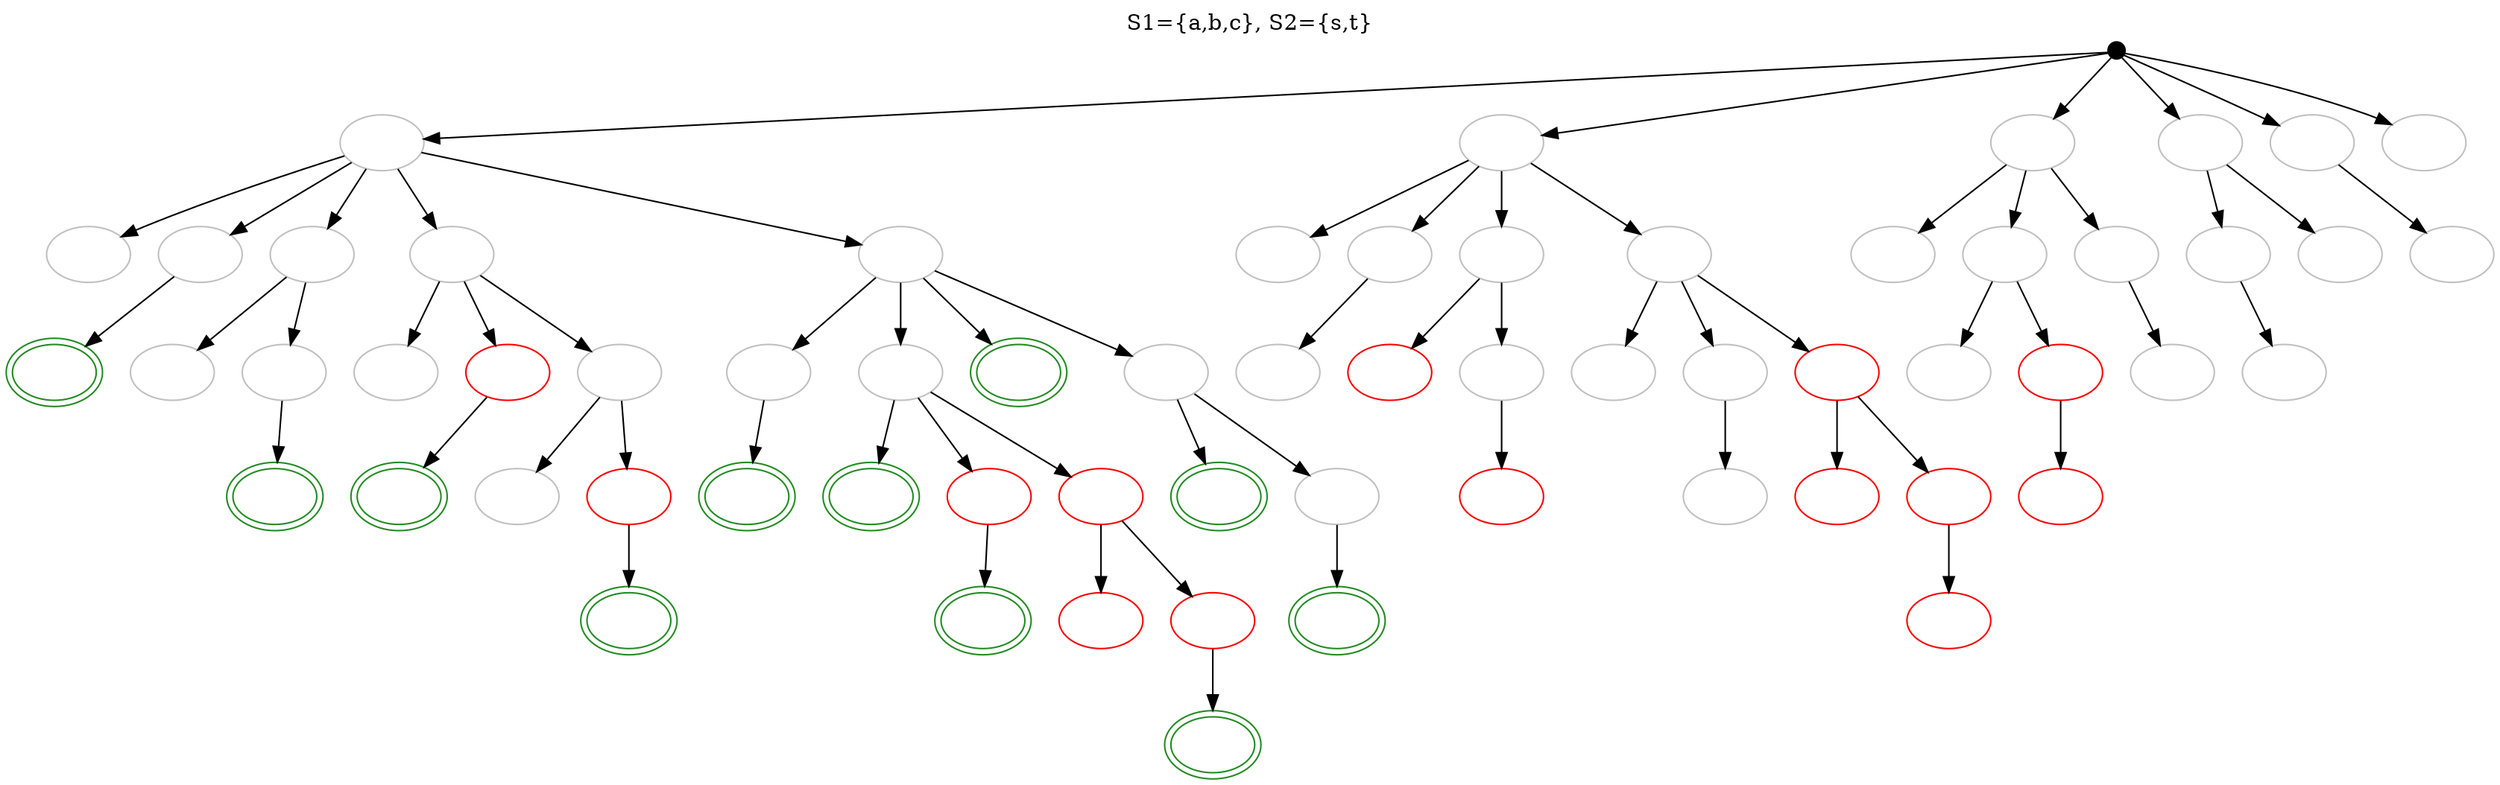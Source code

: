 digraph RelationGraph{
"" [style=filled fillcolor=black width=0.15 height=0.15]
label="S1={a,b,c}, S2={s,t}";
labelloc="t";
node [color=grey label=""]
"(a,s),(b,s),(c,s),(a,t),(b,t),(c,t)
p=3"[color=forestgreen peripheries=2]
"(b,s),(c,s),(a,t),(b,t),(c,t)
p=3"[color=red]
"(a,s),(c,s),(a,t),(b,t),(c,t)
p=3"[color=forestgreen peripheries=2]
"(a,s),(b,s),(a,t),(b,t),(c,t)
p=3"[color=forestgreen peripheries=2]
"(a,s),(b,s),(c,s),(b,t),(c,t)
p=3"[color=forestgreen peripheries=2]
"(a,s),(b,s),(c,s),(a,t),(c,t)
p=3"[color=red]
"(a,s),(b,s),(c,s),(a,t),(b,t)
p=3"[color=red]
"(c,s),(a,t),(b,t),(c,t)
p=3"[color=red]
"(b,s),(a,t),(b,t),(c,t)
p=3"[color=red]
"(b,s),(c,s),(b,t),(c,t)
p=2"[fontcolor=grey]
"(b,s),(c,s),(a,t),(c,t)
p=2"[color=red]
"(b,s),(c,s),(a,t),(b,t)
p=2"[color=red]
"(a,s),(c,s),(a,t),(c,t)
p=2"[fontcolor=grey]
"(a,s),(c,s),(a,t),(b,t)
p=2"[color=red]
"(a,s),(b,s),(b,t),(c,t)
p=2"[color=forestgreen peripheries=2]
"(a,s),(b,s),(a,t),(c,t)
p=2"[color=forestgreen peripheries=2]
"(a,s),(b,s),(a,t),(b,t)
p=2"[fontcolor=grey]
"(a,s),(b,s),(c,s),(c,t)
p=3"[color=forestgreen peripheries=2]
"(a,s),(b,s),(c,s),(b,t)
p=3"[color=red]
"(a,s),(b,s),(c,s),(a,t)
p=3"[color=red]
"(c,s),(a,t),(c,t)
p=2"[fontcolor=grey]
"(c,s),(a,t),(b,t)
p=2"[color=red]
"(b,s),(a,t),(c,t)
p=2"[color=red]
"(b,s),(a,t),(b,t)
p=2"[fontcolor=grey]
"(b,s),(c,s),(c,t)
p=2"[fontcolor=grey]
"(b,s),(c,s),(b,t)
p=2"[fontcolor=grey]
"(b,s),(c,s),(a,t)
p=2"[color=red]
"(a,s),(b,t),(c,t)
p=2"[color=forestgreen peripheries=2]
"(a,s),(a,t),(c,t)
p=2"[fontcolor=grey]
"(a,s),(c,s),(c,t)
p=2"[fontcolor=grey]
"(a,s),(c,s),(b,t)
p=2"[color=red]
"(a,s),(b,s),(b,t)
p=2"[fontcolor=grey]
"(a,s),(b,s),(c,s)
p=3"[fontcolor=grey]
"(a,s),(a,t),(b,t)
p=2"[fontcolor=grey]
"(b,t),(c,t)
p=2"[fontcolor=grey]
"(a,t),(b,t)
p=2"[fontcolor=grey]
"(a,s),(c,s),(a,t)
p=2"[fontcolor=grey]
"(c,s),(c,t)
p=2"[fontcolor=grey]
"(a,s),(b,s),(c,t)
p=2"[color=forestgreen peripheries=2]
"(c,s),(a,t)
p=1"[fontcolor=grey]
"(a,s),(b,s),(a,t)
p=2"[fontcolor=grey]
"(b,s),(c,t)
p=1"[fontcolor=grey]
"(b,s),(b,t)
p=2"[fontcolor=grey]
"(a,s),(c,t)
p=1"[fontcolor=grey]
"(a,s),(a,t),(b,t),(c,t)
p=3"[color=forestgreen peripheries=2]
"(b,s),(a,t)
p=1"[fontcolor=grey]
"(a,s),(c,s),(b,t),(c,t)
p=2"[color=forestgreen peripheries=2]
"(b,s),(c,s)
p=2"[fontcolor=grey]
"(a,t),(c,t)
p=2"[fontcolor=grey]
"(a,s),(b,t)
p=1"[fontcolor=grey]
"(c,s),(b,t)
p=1"[fontcolor=grey]
"(a,t),(b,t),(c,t)
p=3"[fontcolor=grey]
"(a,s),(a,t)
p=2"[fontcolor=grey]
"(c,s),(b,t),(c,t)
p=2"[fontcolor=grey]
"(a,s),(c,s)
p=2"[fontcolor=grey]
"(b,s),(b,t),(c,t)
p=2"[fontcolor=grey]
"(a,s),(b,s)
p=2"[fontcolor=grey]
  "" -> "(a,s)
p=1" []
  "" -> "(b,s)
p=1" []
  "" -> "(c,s)
p=1" []
  "" -> "(a,t)
p=1" []
  "" -> "(b,t)
p=1" []
  "" -> "(c,t)
p=1" []
  "(a,s)
p=1" -> "(a,s),(b,s)
p=2" []
  "(a,s)
p=1" -> "(a,s),(c,s)
p=2" []
  "(a,s)
p=1" -> "(a,s),(a,t)
p=2" []
  "(a,s)
p=1" -> "(a,s),(b,t)
p=1" []
  "(a,s)
p=1" -> "(a,s),(c,t)
p=1" []
  "(b,s)
p=1" -> "(b,s),(c,s)
p=2" []
  "(b,s)
p=1" -> "(b,s),(a,t)
p=1" []
  "(b,s)
p=1" -> "(b,s),(b,t)
p=2" []
  "(b,s)
p=1" -> "(b,s),(c,t)
p=1" []
  "(a,s),(b,s)
p=2" -> "(a,s),(b,s),(c,s)
p=3" []
  "(a,s),(b,s)
p=2" -> "(a,s),(b,s),(a,t)
p=2" []
  "(a,s),(b,s)
p=2" -> "(a,s),(b,s),(b,t)
p=2" []
  "(a,s),(b,s)
p=2" -> "(a,s),(b,s),(c,t)
p=2" []
  "(c,s)
p=1" -> "(c,s),(a,t)
p=1" []
  "(c,s)
p=1" -> "(c,s),(b,t)
p=1" []
  "(c,s)
p=1" -> "(c,s),(c,t)
p=2" []
  "(a,s),(c,s)
p=2" -> "(a,s),(c,s),(a,t)
p=2" []
  "(a,s),(c,s)
p=2" -> "(a,s),(c,s),(b,t)
p=2" []
  "(a,s),(c,s)
p=2" -> "(a,s),(c,s),(c,t)
p=2" []
  "(b,s),(c,s)
p=2" -> "(b,s),(c,s),(a,t)
p=2" []
  "(b,s),(c,s)
p=2" -> "(b,s),(c,s),(b,t)
p=2" []
  "(b,s),(c,s)
p=2" -> "(b,s),(c,s),(c,t)
p=2" []
  "(a,s),(b,s),(c,s)
p=3" -> "(a,s),(b,s),(c,s),(a,t)
p=3" []
  "(a,s),(b,s),(c,s)
p=3" -> "(a,s),(b,s),(c,s),(b,t)
p=3" []
  "(a,s),(b,s),(c,s)
p=3" -> "(a,s),(b,s),(c,s),(c,t)
p=3" []
  "(a,t)
p=1" -> "(a,t),(b,t)
p=2" []
  "(a,t)
p=1" -> "(a,t),(c,t)
p=2" []
  "(a,s),(a,t)
p=2" -> "(a,s),(a,t),(b,t)
p=2" []
  "(a,s),(a,t)
p=2" -> "(a,s),(a,t),(c,t)
p=2" []
  "(b,s),(a,t)
p=1" -> "(b,s),(a,t),(b,t)
p=2" []
  "(b,s),(a,t)
p=1" -> "(b,s),(a,t),(c,t)
p=2" []
  "(a,s),(b,s),(a,t)
p=2" -> "(a,s),(b,s),(a,t),(b,t)
p=2" []
  "(a,s),(b,s),(a,t)
p=2" -> "(a,s),(b,s),(a,t),(c,t)
p=2" []
  "(c,s),(a,t)
p=1" -> "(c,s),(a,t),(b,t)
p=2" []
  "(c,s),(a,t)
p=1" -> "(c,s),(a,t),(c,t)
p=2" []
  "(a,s),(c,s),(a,t)
p=2" -> "(a,s),(c,s),(a,t),(b,t)
p=2" []
  "(a,s),(c,s),(a,t)
p=2" -> "(a,s),(c,s),(a,t),(c,t)
p=2" []
  "(b,s),(c,s),(a,t)
p=2" -> "(b,s),(c,s),(a,t),(b,t)
p=2" []
  "(b,s),(c,s),(a,t)
p=2" -> "(b,s),(c,s),(a,t),(c,t)
p=2" []
  "(a,s),(b,s),(c,s),(a,t)
p=3" -> "(a,s),(b,s),(c,s),(a,t),(b,t)
p=3" []
  "(a,s),(b,s),(c,s),(a,t)
p=3" -> "(a,s),(b,s),(c,s),(a,t),(c,t)
p=3" []
  "(b,t)
p=1" -> "(b,t),(c,t)
p=2" []
  "(a,s),(b,t)
p=1" -> "(a,s),(b,t),(c,t)
p=2" []
  "(b,s),(b,t)
p=2" -> "(b,s),(b,t),(c,t)
p=2" []
  "(a,s),(b,s),(b,t)
p=2" -> "(a,s),(b,s),(b,t),(c,t)
p=2" []
  "(c,s),(b,t)
p=1" -> "(c,s),(b,t),(c,t)
p=2" []
  "(a,s),(c,s),(b,t)
p=2" -> "(a,s),(c,s),(b,t),(c,t)
p=2" []
  "(b,s),(c,s),(b,t)
p=2" -> "(b,s),(c,s),(b,t),(c,t)
p=2" []
  "(a,s),(b,s),(c,s),(b,t)
p=3" -> "(a,s),(b,s),(c,s),(b,t),(c,t)
p=3" []
  "(a,t),(b,t)
p=2" -> "(a,t),(b,t),(c,t)
p=3" []
  "(a,s),(a,t),(b,t)
p=2" -> "(a,s),(a,t),(b,t),(c,t)
p=3" []
  "(b,s),(a,t),(b,t)
p=2" -> "(b,s),(a,t),(b,t),(c,t)
p=3" []
  "(a,s),(b,s),(a,t),(b,t)
p=2" -> "(a,s),(b,s),(a,t),(b,t),(c,t)
p=3" []
  "(c,s),(a,t),(b,t)
p=2" -> "(c,s),(a,t),(b,t),(c,t)
p=3" []
  "(a,s),(c,s),(a,t),(b,t)
p=2" -> "(a,s),(c,s),(a,t),(b,t),(c,t)
p=3" []
  "(b,s),(c,s),(a,t),(b,t)
p=2" -> "(b,s),(c,s),(a,t),(b,t),(c,t)
p=3" []
  "(a,s),(b,s),(c,s),(a,t),(b,t)
p=3" -> "(a,s),(b,s),(c,s),(a,t),(b,t),(c,t)
p=3" []
}
